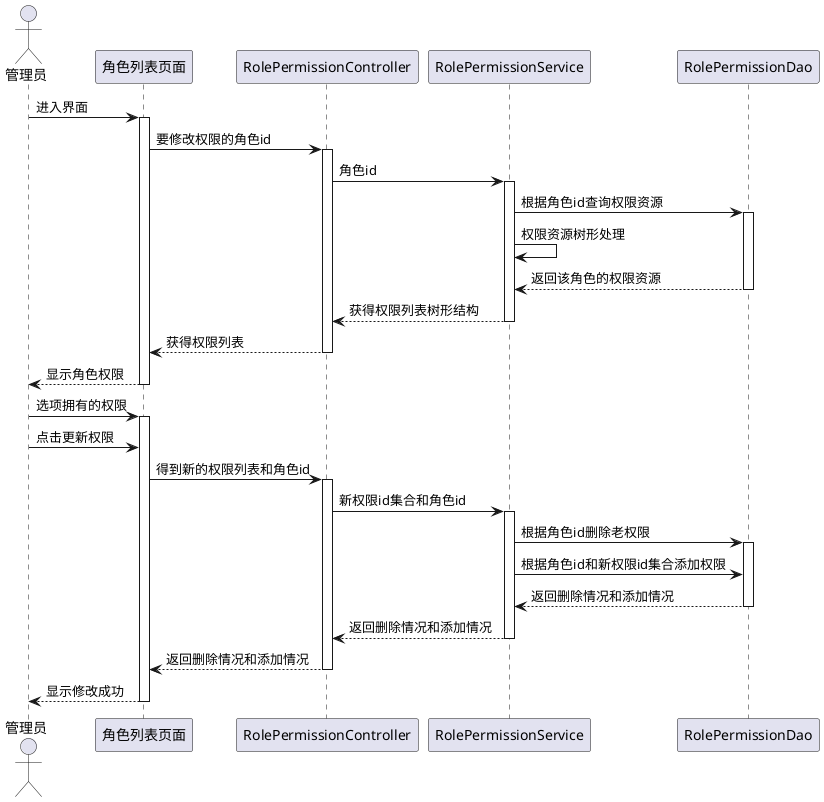 @startuml
actor 管理员
participant 角色列表页面
participant RolePermissionController
participant RolePermissionService
participant RolePermissionDao
管理员->角色列表页面:进入界面
activate 角色列表页面
角色列表页面->RolePermissionController:要修改权限的角色id
activate RolePermissionController
RolePermissionController->RolePermissionService:角色id
activate RolePermissionService
RolePermissionService->RolePermissionDao:根据角色id查询权限资源
activate RolePermissionDao
RolePermissionService->RolePermissionService:权限资源树形处理
RolePermissionDao-->RolePermissionService:返回该角色的权限资源
deactivate RolePermissionDao
RolePermissionService-->RolePermissionController:获得权限列表树形结构
deactivate RolePermissionService
RolePermissionController-->角色列表页面:获得权限列表
deactivate RolePermissionController
角色列表页面-->管理员:显示角色权限
deactivate 角色列表页面

管理员->角色列表页面:选项拥有的权限
activate 角色列表页面
管理员->角色列表页面:点击更新权限
角色列表页面->RolePermissionController:得到新的权限列表和角色id
activate RolePermissionController
RolePermissionController->RolePermissionService:新权限id集合和角色id
activate RolePermissionService
RolePermissionService->RolePermissionDao:根据角色id删除老权限
activate RolePermissionDao
RolePermissionService->RolePermissionDao:根据角色id和新权限id集合添加权限
RolePermissionDao-->RolePermissionService:返回删除情况和添加情况
deactivate RolePermissionDao
RolePermissionService-->RolePermissionController:返回删除情况和添加情况
deactivate RolePermissionService
RolePermissionController-->角色列表页面:返回删除情况和添加情况
deactivate RolePermissionController
角色列表页面-->管理员:显示修改成功
deactivate 角色列表页面
@enduml